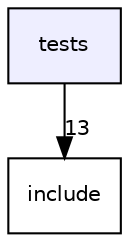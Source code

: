digraph "tests" {
  compound=true
  node [ fontsize="10", fontname="Helvetica"];
  edge [ labelfontsize="10", labelfontname="Helvetica"];
  dir_59425e443f801f1f2fd8bbe4959a3ccf [shape=box, label="tests", style="filled", fillcolor="#eeeeff", pencolor="black", URL="dir_59425e443f801f1f2fd8bbe4959a3ccf.html"];
  dir_d44c64559bbebec7f509842c48db8b23 [shape=box label="include" URL="dir_d44c64559bbebec7f509842c48db8b23.html"];
  dir_59425e443f801f1f2fd8bbe4959a3ccf->dir_d44c64559bbebec7f509842c48db8b23 [headlabel="13", labeldistance=1.5 headhref="dir_000002_000000.html"];
}
